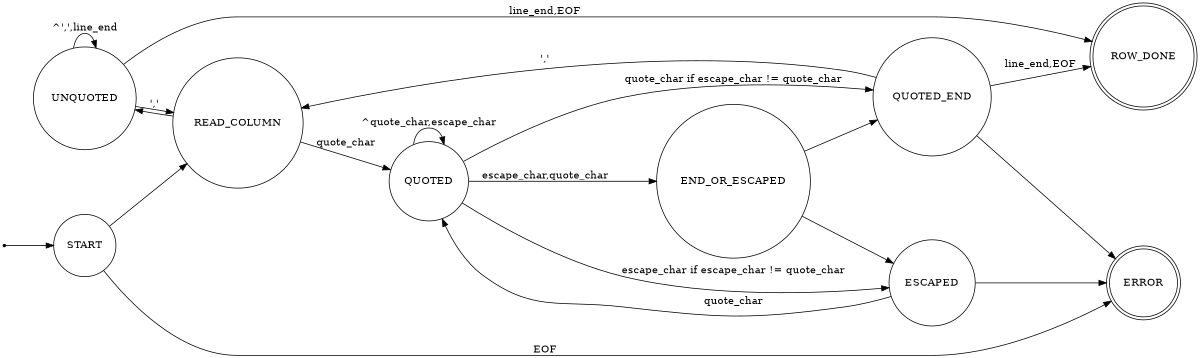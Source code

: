 digraph finite_state_machine {
	rankdir=LR;
	size="8,5"
    node [shape = doublecircle]; ROW_DONE ERROR;
    node [shape = point]; IN;
    node [shape = circle];

    IN -> START;
    START -> READ_COLUMN;
    START -> ERROR [ label="EOF" ];
    READ_COLUMN -> UNQUOTED;

    UNQUOTED -> READ_COLUMN [ label = "','" ];
    UNQUOTED -> UNQUOTED [ label = "^',',line_end" ];
    UNQUOTED -> ROW_DONE [ label = "line_end,EOF" ];

    READ_COLUMN -> QUOTED [ label = "quote_char" ];
    QUOTED -> QUOTED [ label = "^quote_char,escape_char" ];
    QUOTED -> ESCAPED [ label = "escape_char if escape_char != quote_char" ];
    ESCAPED -> QUOTED [ label = "quote_char" ];
    ESCAPED -> ERROR;
    QUOTED -> QUOTED_END [ label = "quote_char if escape_char != quote_char" ];
    QUOTED_END -> READ_COLUMN [ label = "','" ];
    QUOTED_END -> ROW_DONE [ label = "line_end,EOF" ];
    QUOTED_END -> ERROR;
    QUOTED -> END_OR_ESCAPED [ label = "escape_char,quote_char" ];
    END_OR_ESCAPED -> QUOTED_END;
    END_OR_ESCAPED -> ESCAPED;
}
